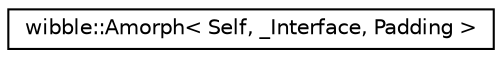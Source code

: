 digraph G
{
  edge [fontname="Helvetica",fontsize="10",labelfontname="Helvetica",labelfontsize="10"];
  node [fontname="Helvetica",fontsize="10",shape=record];
  rankdir="LR";
  Node1 [label="wibble::Amorph\< Self, _Interface, Padding \>",height=0.2,width=0.4,color="black", fillcolor="white", style="filled",URL="$structwibble_1_1Amorph.html"];
}
